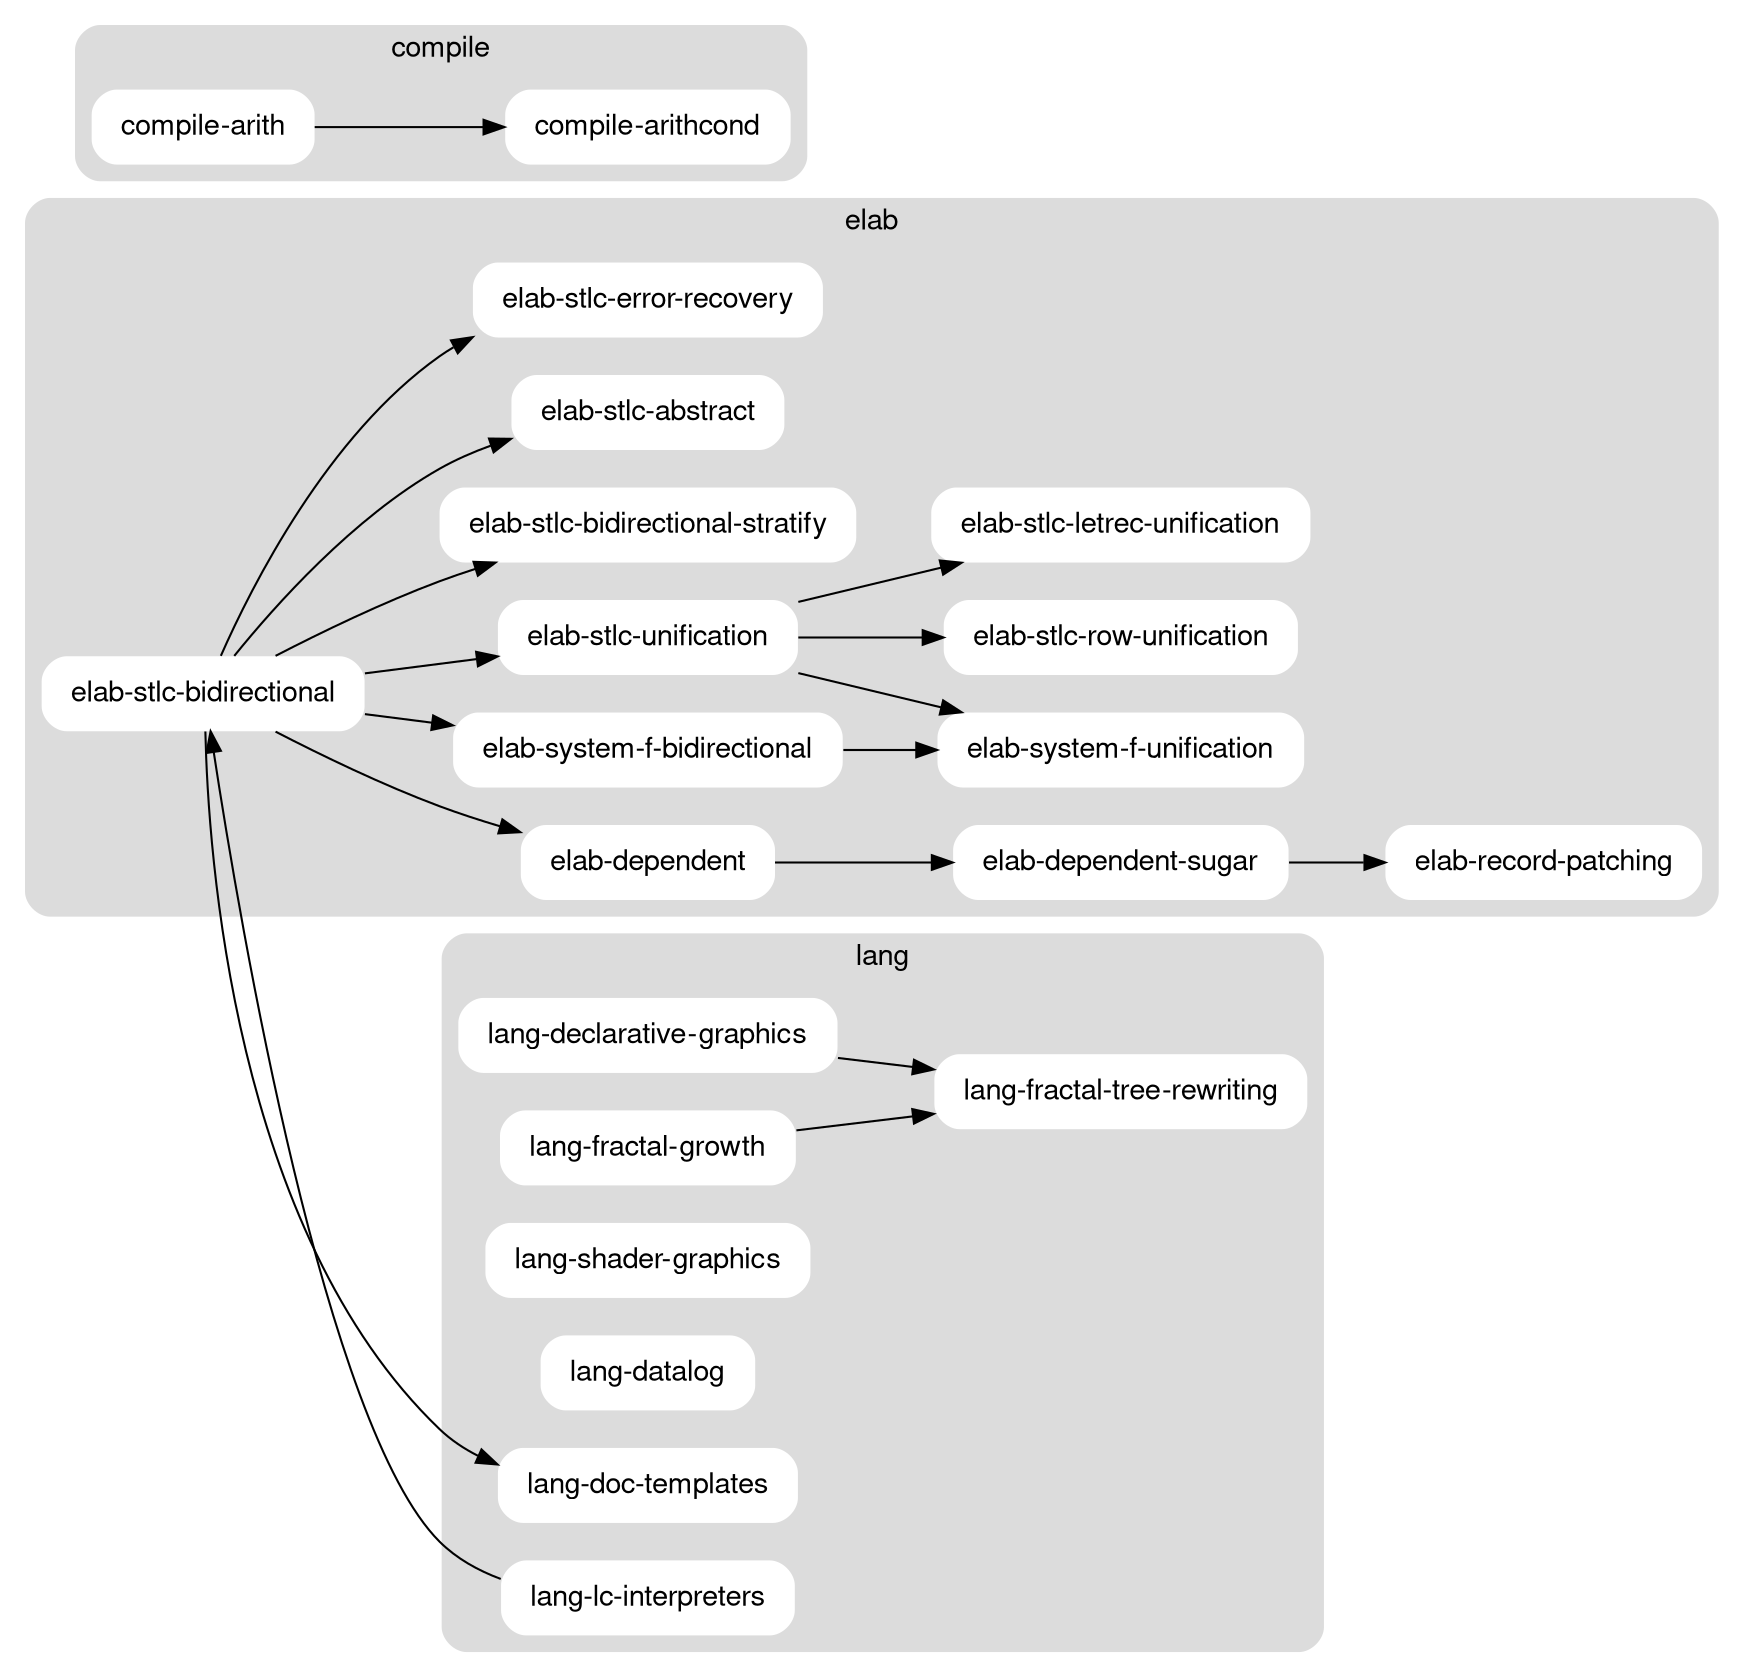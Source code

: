 // dot -Tsvg garden.dot > garden.svg
// dot -Tpng garden.dot | imgcat

digraph garden {

  graph [
    color = "none",
    fillcolor = "gainsboro",
    fontname = "Helvetica,Arial,sans-serif",
    rankdir = LR,
    style = "filled, rounded",
  ];

  node [
    color = "none",
    fillcolor = "white",
    fontname = "Helvetica,Arial,sans-serif",
    margin = "0.2, 0.0",
    shape = "box",
    style = "filled, rounded",
  ];

  subgraph elab {
    label = "elab";
    cluster = true;

    "elab-dependent";
    "elab-dependent-sugar";
    "elab-record-patching";

    "elab-system-f-bidirectional";
    "elab-system-f-unification";

    "elab-stlc-bidirectional";
    "elab-stlc-unification";
    "elab-stlc-bidirectional-stratify";
    "elab-stlc-abstract";
    "elab-stlc-row-unification";
    "elab-stlc-letrec-unification";
    "elab-stlc-error-recovery";
  }

  subgraph compile {
    label = "compile";
    cluster = true;

    "compile-arith";
    "compile-arithcond";
  }

  subgraph lang {
    label = "lang";
    cluster = true;

    "lang-declarative-graphics";
    "lang-fractal-growth";
    "lang-fractal-tree-rewriting";
    "lang-shader-graphics";
    "lang-datalog";
    "lang-doc-templates";
    "lang-lc-interpreters";
  }

  "elab-stlc-bidirectional" -> "elab-stlc-error-recovery";
  "elab-stlc-bidirectional" -> "elab-stlc-bidirectional-stratify";
  "elab-stlc-bidirectional" -> "elab-stlc-unification";
  "elab-stlc-bidirectional" -> "elab-stlc-abstract";
  "elab-stlc-bidirectional" -> "elab-system-f-bidirectional";
  "elab-stlc-bidirectional" -> "elab-dependent";
  "elab-stlc-bidirectional" -> "lang-doc-templates";
  "elab-stlc-unification" -> "elab-stlc-letrec-unification";
  "elab-stlc-unification" -> "elab-stlc-row-unification";
  "elab-stlc-unification" -> "elab-system-f-unification";
  "elab-system-f-bidirectional" -> "elab-system-f-unification";
  "elab-dependent" -> "elab-dependent-sugar";
  "elab-dependent-sugar" -> "elab-record-patching";
  "compile-arith" -> "compile-arithcond";
  "lang-lc-interpreters" -> "elab-stlc-bidirectional";
  "lang-fractal-growth" -> "lang-fractal-tree-rewriting";
  "lang-declarative-graphics" -> "lang-fractal-tree-rewriting";

}
